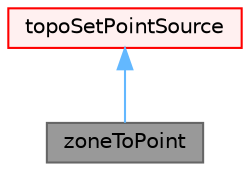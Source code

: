 digraph "zoneToPoint"
{
 // LATEX_PDF_SIZE
  bgcolor="transparent";
  edge [fontname=Helvetica,fontsize=10,labelfontname=Helvetica,labelfontsize=10];
  node [fontname=Helvetica,fontsize=10,shape=box,height=0.2,width=0.4];
  Node1 [id="Node000001",label="zoneToPoint",height=0.2,width=0.4,color="gray40", fillcolor="grey60", style="filled", fontcolor="black",tooltip="A topoSetPointSource to convert pointZone(s) to a pointSet."];
  Node2 -> Node1 [id="edge1_Node000001_Node000002",dir="back",color="steelblue1",style="solid",tooltip=" "];
  Node2 [id="Node000002",label="topoSetPointSource",height=0.2,width=0.4,color="red", fillcolor="#FFF0F0", style="filled",URL="$classFoam_1_1topoSetPointSource.html",tooltip="The topoSetPointSource is a intermediate class for handling topoSet sources for selecting points."];
}

